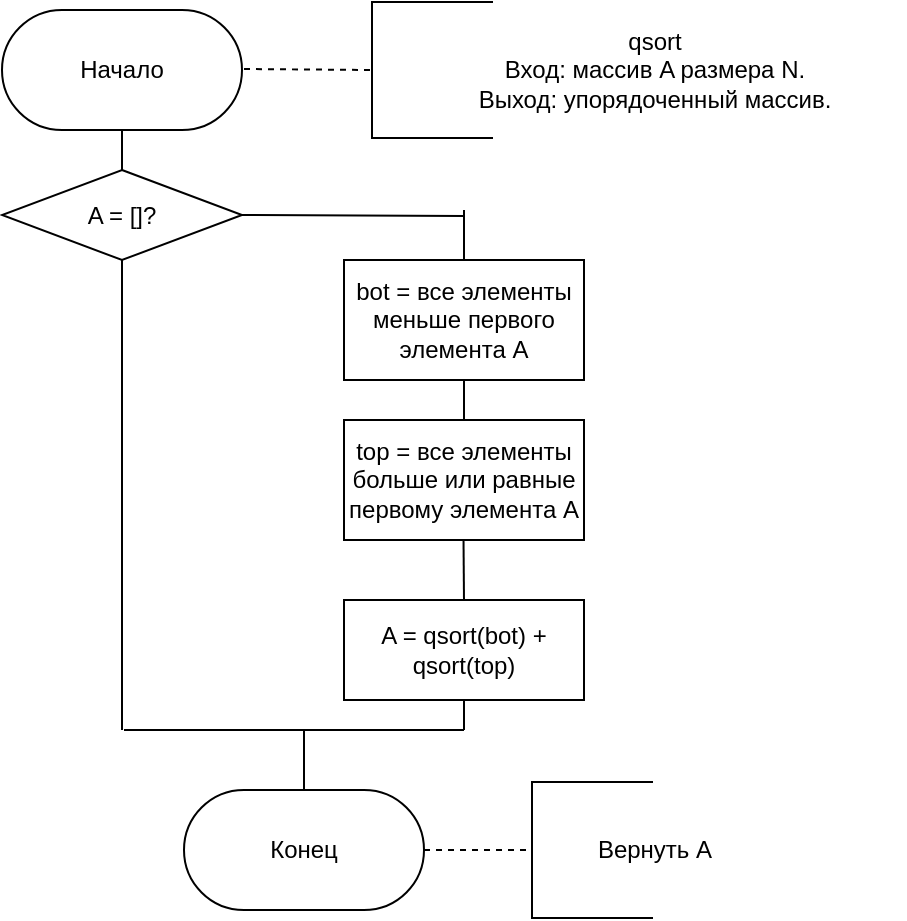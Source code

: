 <mxfile version="13.7.9" type="device"><diagram id="PKrw68s-FcHz-RrZCr9i" name="Page-1"><mxGraphModel dx="915" dy="539" grid="1" gridSize="10" guides="1" tooltips="1" connect="1" arrows="1" fold="1" page="1" pageScale="1" pageWidth="827" pageHeight="1169" math="0" shadow="0"><root><mxCell id="0"/><mxCell id="1" parent="0"/><mxCell id="Gvd8Ezxa3fLg7O33Pl0G-1" value="Начало" style="rounded=1;whiteSpace=wrap;html=1;arcSize=50;" parent="1" vertex="1"><mxGeometry x="319" y="330" width="120" height="60" as="geometry"/></mxCell><mxCell id="Gvd8Ezxa3fLg7O33Pl0G-6" value="qsort&lt;br&gt;Вход: массив A размера N.&lt;br&gt;Выход: упорядоченный массив." style="text;html=1;strokeColor=none;fillColor=none;align=center;verticalAlign=middle;whiteSpace=wrap;rounded=0;" parent="1" vertex="1"><mxGeometry x="520" y="340" width="250.5" height="40" as="geometry"/></mxCell><mxCell id="Gvd8Ezxa3fLg7O33Pl0G-37" value="Конец" style="rounded=1;whiteSpace=wrap;html=1;arcSize=50;" parent="1" vertex="1"><mxGeometry x="410" y="720" width="120" height="60" as="geometry"/></mxCell><mxCell id="0_4maYhnPL10zYVSgDUe-3" value="" style="endArrow=none;html=1;entryX=0.5;entryY=1;entryDx=0;entryDy=0;exitX=0.5;exitY=0;exitDx=0;exitDy=0;" parent="1" edge="1" target="Gvd8Ezxa3fLg7O33Pl0G-1"><mxGeometry width="50" height="50" relative="1" as="geometry"><mxPoint x="379" y="410" as="sourcePoint"/><mxPoint x="379" y="395" as="targetPoint"/></mxGeometry></mxCell><mxCell id="7Xwj2gsnW8v6YeENi7_U-6" value="" style="shape=partialRectangle;whiteSpace=wrap;html=1;bottom=1;right=1;left=1;top=0;fillColor=none;routingCenterX=-0.5;rotation=90;" parent="1" vertex="1"><mxGeometry x="500" y="330" width="68" height="60" as="geometry"/></mxCell><mxCell id="7Xwj2gsnW8v6YeENi7_U-9" value="" style="endArrow=none;dashed=1;html=1;entryX=0.5;entryY=1;entryDx=0;entryDy=0;" parent="1" target="7Xwj2gsnW8v6YeENi7_U-6" edge="1"><mxGeometry width="50" height="50" relative="1" as="geometry"><mxPoint x="440" y="359.5" as="sourcePoint"/><mxPoint x="480" y="360" as="targetPoint"/></mxGeometry></mxCell><mxCell id="9delEhP6rtj-FSDuxbmw-2" value="A = []?" style="rhombus;whiteSpace=wrap;html=1;" vertex="1" parent="1"><mxGeometry x="319" y="410" width="120" height="45" as="geometry"/></mxCell><mxCell id="9delEhP6rtj-FSDuxbmw-7" value="" style="endArrow=none;html=1;" edge="1" parent="1"><mxGeometry width="50" height="50" relative="1" as="geometry"><mxPoint x="550" y="625" as="sourcePoint"/><mxPoint x="549.76" y="595" as="targetPoint"/></mxGeometry></mxCell><mxCell id="9delEhP6rtj-FSDuxbmw-11" value="bot = все элементы меньше первого элемента A" style="rounded=0;whiteSpace=wrap;html=1;" vertex="1" parent="1"><mxGeometry x="490" y="455" width="120" height="60" as="geometry"/></mxCell><mxCell id="9delEhP6rtj-FSDuxbmw-12" value="top = все элементы больше или равные первому элемента A" style="rounded=0;whiteSpace=wrap;html=1;" vertex="1" parent="1"><mxGeometry x="490" y="535" width="120" height="60" as="geometry"/></mxCell><mxCell id="9delEhP6rtj-FSDuxbmw-13" value="" style="endArrow=none;html=1;exitX=0.5;exitY=0;exitDx=0;exitDy=0;" edge="1" parent="1" source="9delEhP6rtj-FSDuxbmw-11"><mxGeometry width="50" height="50" relative="1" as="geometry"><mxPoint x="420" y="520" as="sourcePoint"/><mxPoint x="550" y="430" as="targetPoint"/></mxGeometry></mxCell><mxCell id="9delEhP6rtj-FSDuxbmw-14" value="" style="endArrow=none;html=1;entryX=0.5;entryY=1;entryDx=0;entryDy=0;" edge="1" parent="1" source="9delEhP6rtj-FSDuxbmw-12" target="9delEhP6rtj-FSDuxbmw-11"><mxGeometry width="50" height="50" relative="1" as="geometry"><mxPoint x="510" y="595" as="sourcePoint"/><mxPoint x="560" y="545" as="targetPoint"/></mxGeometry></mxCell><mxCell id="9delEhP6rtj-FSDuxbmw-15" value="A = qsort(bot) + qsort(top)" style="rounded=0;whiteSpace=wrap;html=1;" vertex="1" parent="1"><mxGeometry x="490" y="625" width="120" height="50" as="geometry"/></mxCell><mxCell id="9delEhP6rtj-FSDuxbmw-16" value="" style="endArrow=none;html=1;entryX=0.5;entryY=1;entryDx=0;entryDy=0;" edge="1" parent="1" target="9delEhP6rtj-FSDuxbmw-2"><mxGeometry width="50" height="50" relative="1" as="geometry"><mxPoint x="379" y="690" as="sourcePoint"/><mxPoint x="370" y="650" as="targetPoint"/></mxGeometry></mxCell><mxCell id="9delEhP6rtj-FSDuxbmw-17" value="" style="endArrow=none;html=1;" edge="1" parent="1"><mxGeometry width="50" height="50" relative="1" as="geometry"><mxPoint x="550" y="690" as="sourcePoint"/><mxPoint x="380" y="690" as="targetPoint"/></mxGeometry></mxCell><mxCell id="9delEhP6rtj-FSDuxbmw-18" value="" style="endArrow=none;html=1;exitX=0.5;exitY=0;exitDx=0;exitDy=0;" edge="1" parent="1" source="Gvd8Ezxa3fLg7O33Pl0G-37"><mxGeometry width="50" height="50" relative="1" as="geometry"><mxPoint x="300" y="790" as="sourcePoint"/><mxPoint x="470" y="690" as="targetPoint"/></mxGeometry></mxCell><mxCell id="9delEhP6rtj-FSDuxbmw-19" value="" style="endArrow=none;html=1;entryX=0.5;entryY=1;entryDx=0;entryDy=0;" edge="1" parent="1" target="9delEhP6rtj-FSDuxbmw-15"><mxGeometry width="50" height="50" relative="1" as="geometry"><mxPoint x="550" y="690" as="sourcePoint"/><mxPoint x="350" y="750" as="targetPoint"/></mxGeometry></mxCell><mxCell id="9delEhP6rtj-FSDuxbmw-20" value="Вернуть A" style="text;html=1;strokeColor=none;fillColor=none;align=center;verticalAlign=middle;whiteSpace=wrap;rounded=0;" vertex="1" parent="1"><mxGeometry x="590" y="730" width="110.5" height="40" as="geometry"/></mxCell><mxCell id="9delEhP6rtj-FSDuxbmw-21" value="" style="shape=partialRectangle;whiteSpace=wrap;html=1;bottom=1;right=1;left=1;top=0;fillColor=none;routingCenterX=-0.5;rotation=90;" vertex="1" parent="1"><mxGeometry x="580" y="720" width="68" height="60" as="geometry"/></mxCell><mxCell id="9delEhP6rtj-FSDuxbmw-22" value="" style="endArrow=none;dashed=1;html=1;entryX=0.5;entryY=1;entryDx=0;entryDy=0;" edge="1" parent="1" target="9delEhP6rtj-FSDuxbmw-21"><mxGeometry width="50" height="50" relative="1" as="geometry"><mxPoint x="530" y="750" as="sourcePoint"/><mxPoint x="560" y="750" as="targetPoint"/></mxGeometry></mxCell><mxCell id="9delEhP6rtj-FSDuxbmw-23" value="" style="endArrow=none;html=1;entryX=1;entryY=0.5;entryDx=0;entryDy=0;" edge="1" parent="1" target="9delEhP6rtj-FSDuxbmw-2"><mxGeometry width="50" height="50" relative="1" as="geometry"><mxPoint x="550" y="433" as="sourcePoint"/><mxPoint x="220" y="530" as="targetPoint"/></mxGeometry></mxCell></root></mxGraphModel></diagram></mxfile>